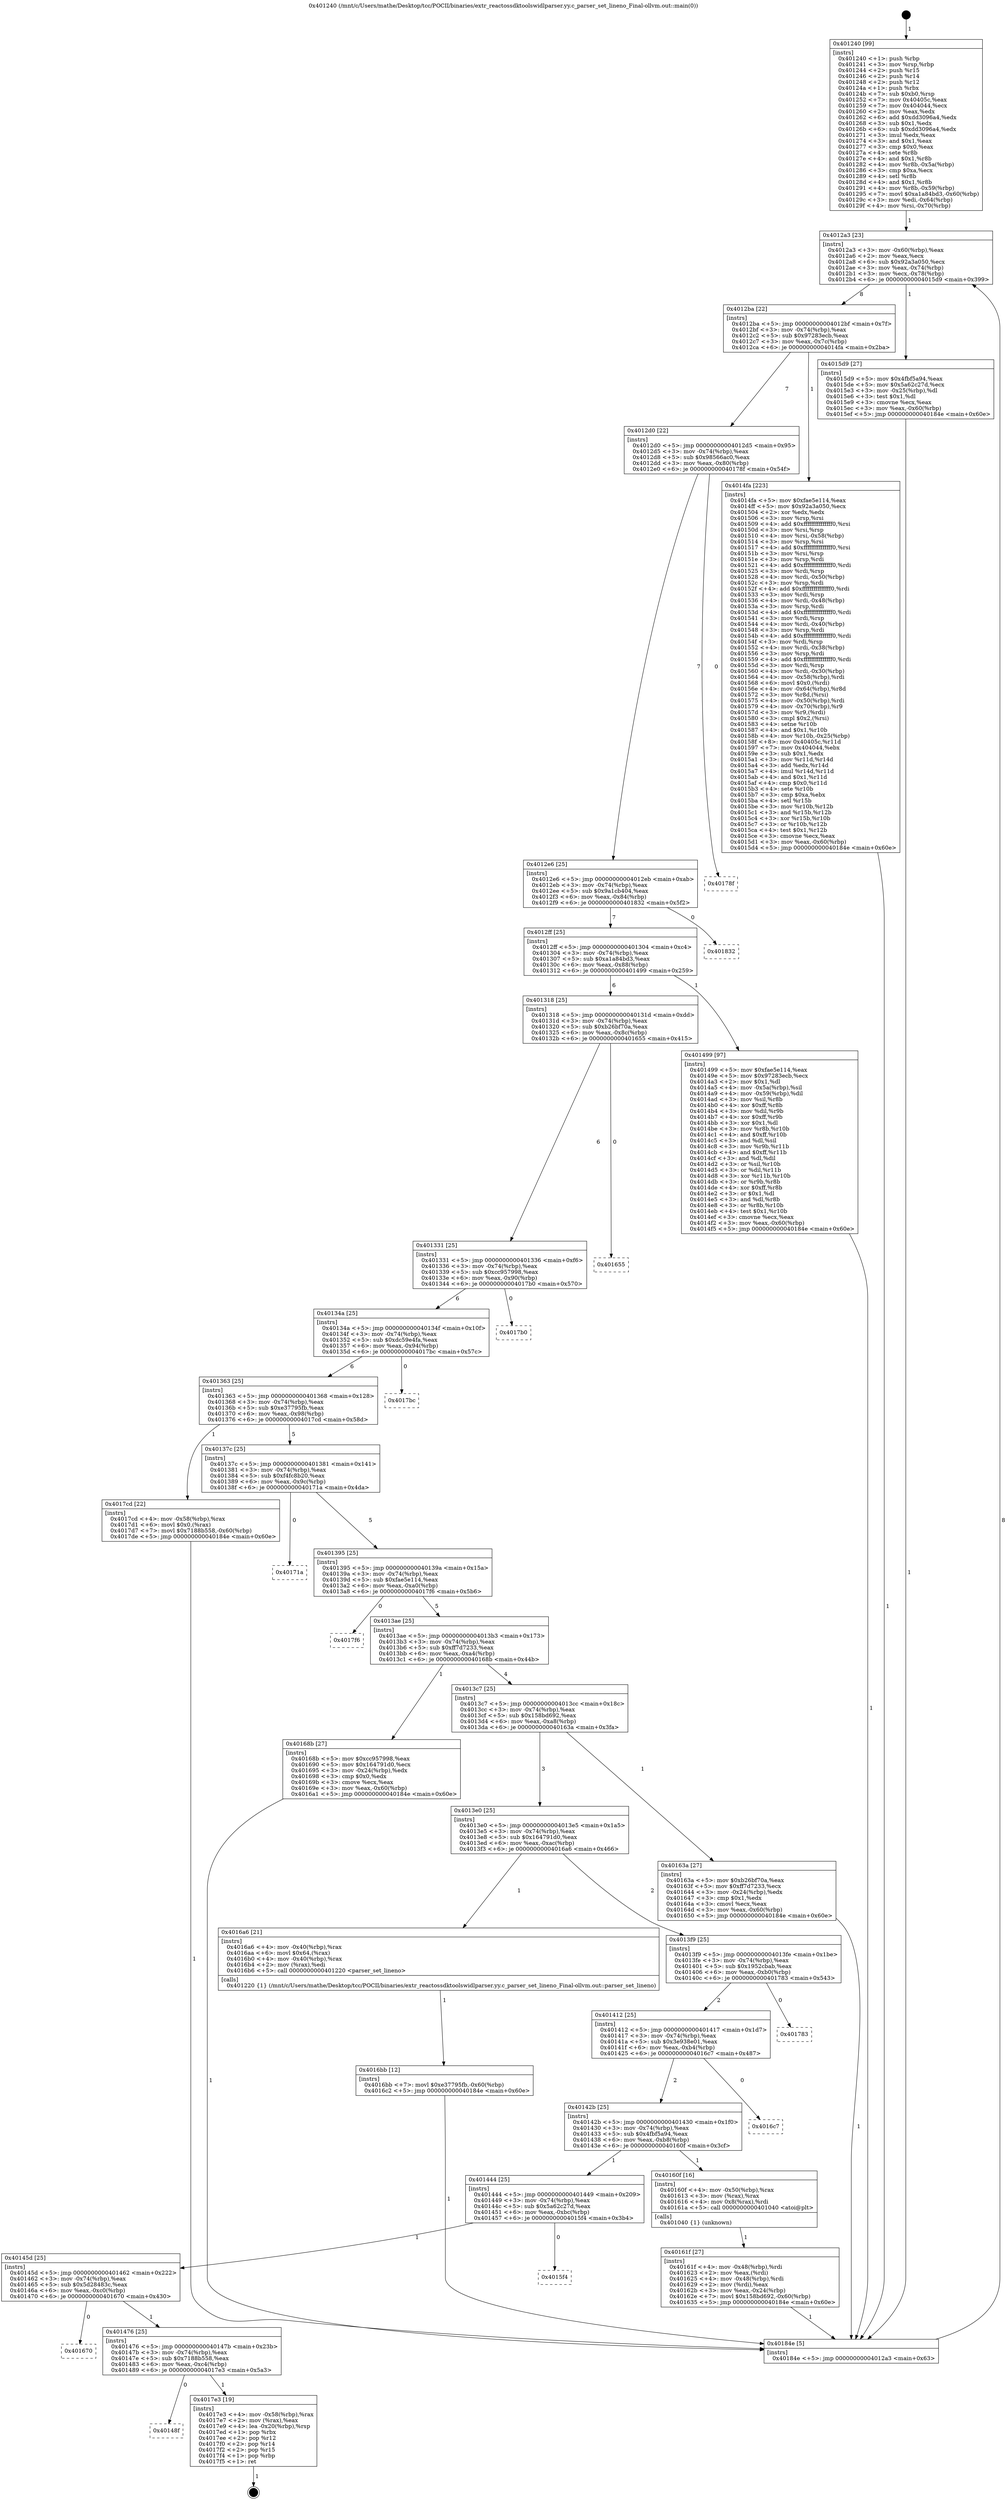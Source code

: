 digraph "0x401240" {
  label = "0x401240 (/mnt/c/Users/mathe/Desktop/tcc/POCII/binaries/extr_reactossdktoolswidlparser.yy.c_parser_set_lineno_Final-ollvm.out::main(0))"
  labelloc = "t"
  node[shape=record]

  Entry [label="",width=0.3,height=0.3,shape=circle,fillcolor=black,style=filled]
  "0x4012a3" [label="{
     0x4012a3 [23]\l
     | [instrs]\l
     &nbsp;&nbsp;0x4012a3 \<+3\>: mov -0x60(%rbp),%eax\l
     &nbsp;&nbsp;0x4012a6 \<+2\>: mov %eax,%ecx\l
     &nbsp;&nbsp;0x4012a8 \<+6\>: sub $0x92a3a050,%ecx\l
     &nbsp;&nbsp;0x4012ae \<+3\>: mov %eax,-0x74(%rbp)\l
     &nbsp;&nbsp;0x4012b1 \<+3\>: mov %ecx,-0x78(%rbp)\l
     &nbsp;&nbsp;0x4012b4 \<+6\>: je 00000000004015d9 \<main+0x399\>\l
  }"]
  "0x4015d9" [label="{
     0x4015d9 [27]\l
     | [instrs]\l
     &nbsp;&nbsp;0x4015d9 \<+5\>: mov $0x4fbf5a94,%eax\l
     &nbsp;&nbsp;0x4015de \<+5\>: mov $0x5a62c27d,%ecx\l
     &nbsp;&nbsp;0x4015e3 \<+3\>: mov -0x25(%rbp),%dl\l
     &nbsp;&nbsp;0x4015e6 \<+3\>: test $0x1,%dl\l
     &nbsp;&nbsp;0x4015e9 \<+3\>: cmovne %ecx,%eax\l
     &nbsp;&nbsp;0x4015ec \<+3\>: mov %eax,-0x60(%rbp)\l
     &nbsp;&nbsp;0x4015ef \<+5\>: jmp 000000000040184e \<main+0x60e\>\l
  }"]
  "0x4012ba" [label="{
     0x4012ba [22]\l
     | [instrs]\l
     &nbsp;&nbsp;0x4012ba \<+5\>: jmp 00000000004012bf \<main+0x7f\>\l
     &nbsp;&nbsp;0x4012bf \<+3\>: mov -0x74(%rbp),%eax\l
     &nbsp;&nbsp;0x4012c2 \<+5\>: sub $0x97283ecb,%eax\l
     &nbsp;&nbsp;0x4012c7 \<+3\>: mov %eax,-0x7c(%rbp)\l
     &nbsp;&nbsp;0x4012ca \<+6\>: je 00000000004014fa \<main+0x2ba\>\l
  }"]
  Exit [label="",width=0.3,height=0.3,shape=circle,fillcolor=black,style=filled,peripheries=2]
  "0x4014fa" [label="{
     0x4014fa [223]\l
     | [instrs]\l
     &nbsp;&nbsp;0x4014fa \<+5\>: mov $0xfae5e114,%eax\l
     &nbsp;&nbsp;0x4014ff \<+5\>: mov $0x92a3a050,%ecx\l
     &nbsp;&nbsp;0x401504 \<+2\>: xor %edx,%edx\l
     &nbsp;&nbsp;0x401506 \<+3\>: mov %rsp,%rsi\l
     &nbsp;&nbsp;0x401509 \<+4\>: add $0xfffffffffffffff0,%rsi\l
     &nbsp;&nbsp;0x40150d \<+3\>: mov %rsi,%rsp\l
     &nbsp;&nbsp;0x401510 \<+4\>: mov %rsi,-0x58(%rbp)\l
     &nbsp;&nbsp;0x401514 \<+3\>: mov %rsp,%rsi\l
     &nbsp;&nbsp;0x401517 \<+4\>: add $0xfffffffffffffff0,%rsi\l
     &nbsp;&nbsp;0x40151b \<+3\>: mov %rsi,%rsp\l
     &nbsp;&nbsp;0x40151e \<+3\>: mov %rsp,%rdi\l
     &nbsp;&nbsp;0x401521 \<+4\>: add $0xfffffffffffffff0,%rdi\l
     &nbsp;&nbsp;0x401525 \<+3\>: mov %rdi,%rsp\l
     &nbsp;&nbsp;0x401528 \<+4\>: mov %rdi,-0x50(%rbp)\l
     &nbsp;&nbsp;0x40152c \<+3\>: mov %rsp,%rdi\l
     &nbsp;&nbsp;0x40152f \<+4\>: add $0xfffffffffffffff0,%rdi\l
     &nbsp;&nbsp;0x401533 \<+3\>: mov %rdi,%rsp\l
     &nbsp;&nbsp;0x401536 \<+4\>: mov %rdi,-0x48(%rbp)\l
     &nbsp;&nbsp;0x40153a \<+3\>: mov %rsp,%rdi\l
     &nbsp;&nbsp;0x40153d \<+4\>: add $0xfffffffffffffff0,%rdi\l
     &nbsp;&nbsp;0x401541 \<+3\>: mov %rdi,%rsp\l
     &nbsp;&nbsp;0x401544 \<+4\>: mov %rdi,-0x40(%rbp)\l
     &nbsp;&nbsp;0x401548 \<+3\>: mov %rsp,%rdi\l
     &nbsp;&nbsp;0x40154b \<+4\>: add $0xfffffffffffffff0,%rdi\l
     &nbsp;&nbsp;0x40154f \<+3\>: mov %rdi,%rsp\l
     &nbsp;&nbsp;0x401552 \<+4\>: mov %rdi,-0x38(%rbp)\l
     &nbsp;&nbsp;0x401556 \<+3\>: mov %rsp,%rdi\l
     &nbsp;&nbsp;0x401559 \<+4\>: add $0xfffffffffffffff0,%rdi\l
     &nbsp;&nbsp;0x40155d \<+3\>: mov %rdi,%rsp\l
     &nbsp;&nbsp;0x401560 \<+4\>: mov %rdi,-0x30(%rbp)\l
     &nbsp;&nbsp;0x401564 \<+4\>: mov -0x58(%rbp),%rdi\l
     &nbsp;&nbsp;0x401568 \<+6\>: movl $0x0,(%rdi)\l
     &nbsp;&nbsp;0x40156e \<+4\>: mov -0x64(%rbp),%r8d\l
     &nbsp;&nbsp;0x401572 \<+3\>: mov %r8d,(%rsi)\l
     &nbsp;&nbsp;0x401575 \<+4\>: mov -0x50(%rbp),%rdi\l
     &nbsp;&nbsp;0x401579 \<+4\>: mov -0x70(%rbp),%r9\l
     &nbsp;&nbsp;0x40157d \<+3\>: mov %r9,(%rdi)\l
     &nbsp;&nbsp;0x401580 \<+3\>: cmpl $0x2,(%rsi)\l
     &nbsp;&nbsp;0x401583 \<+4\>: setne %r10b\l
     &nbsp;&nbsp;0x401587 \<+4\>: and $0x1,%r10b\l
     &nbsp;&nbsp;0x40158b \<+4\>: mov %r10b,-0x25(%rbp)\l
     &nbsp;&nbsp;0x40158f \<+8\>: mov 0x40405c,%r11d\l
     &nbsp;&nbsp;0x401597 \<+7\>: mov 0x404044,%ebx\l
     &nbsp;&nbsp;0x40159e \<+3\>: sub $0x1,%edx\l
     &nbsp;&nbsp;0x4015a1 \<+3\>: mov %r11d,%r14d\l
     &nbsp;&nbsp;0x4015a4 \<+3\>: add %edx,%r14d\l
     &nbsp;&nbsp;0x4015a7 \<+4\>: imul %r14d,%r11d\l
     &nbsp;&nbsp;0x4015ab \<+4\>: and $0x1,%r11d\l
     &nbsp;&nbsp;0x4015af \<+4\>: cmp $0x0,%r11d\l
     &nbsp;&nbsp;0x4015b3 \<+4\>: sete %r10b\l
     &nbsp;&nbsp;0x4015b7 \<+3\>: cmp $0xa,%ebx\l
     &nbsp;&nbsp;0x4015ba \<+4\>: setl %r15b\l
     &nbsp;&nbsp;0x4015be \<+3\>: mov %r10b,%r12b\l
     &nbsp;&nbsp;0x4015c1 \<+3\>: and %r15b,%r12b\l
     &nbsp;&nbsp;0x4015c4 \<+3\>: xor %r15b,%r10b\l
     &nbsp;&nbsp;0x4015c7 \<+3\>: or %r10b,%r12b\l
     &nbsp;&nbsp;0x4015ca \<+4\>: test $0x1,%r12b\l
     &nbsp;&nbsp;0x4015ce \<+3\>: cmovne %ecx,%eax\l
     &nbsp;&nbsp;0x4015d1 \<+3\>: mov %eax,-0x60(%rbp)\l
     &nbsp;&nbsp;0x4015d4 \<+5\>: jmp 000000000040184e \<main+0x60e\>\l
  }"]
  "0x4012d0" [label="{
     0x4012d0 [22]\l
     | [instrs]\l
     &nbsp;&nbsp;0x4012d0 \<+5\>: jmp 00000000004012d5 \<main+0x95\>\l
     &nbsp;&nbsp;0x4012d5 \<+3\>: mov -0x74(%rbp),%eax\l
     &nbsp;&nbsp;0x4012d8 \<+5\>: sub $0x98566ac0,%eax\l
     &nbsp;&nbsp;0x4012dd \<+3\>: mov %eax,-0x80(%rbp)\l
     &nbsp;&nbsp;0x4012e0 \<+6\>: je 000000000040178f \<main+0x54f\>\l
  }"]
  "0x40148f" [label="{
     0x40148f\l
  }", style=dashed]
  "0x40178f" [label="{
     0x40178f\l
  }", style=dashed]
  "0x4012e6" [label="{
     0x4012e6 [25]\l
     | [instrs]\l
     &nbsp;&nbsp;0x4012e6 \<+5\>: jmp 00000000004012eb \<main+0xab\>\l
     &nbsp;&nbsp;0x4012eb \<+3\>: mov -0x74(%rbp),%eax\l
     &nbsp;&nbsp;0x4012ee \<+5\>: sub $0x9a1cb404,%eax\l
     &nbsp;&nbsp;0x4012f3 \<+6\>: mov %eax,-0x84(%rbp)\l
     &nbsp;&nbsp;0x4012f9 \<+6\>: je 0000000000401832 \<main+0x5f2\>\l
  }"]
  "0x4017e3" [label="{
     0x4017e3 [19]\l
     | [instrs]\l
     &nbsp;&nbsp;0x4017e3 \<+4\>: mov -0x58(%rbp),%rax\l
     &nbsp;&nbsp;0x4017e7 \<+2\>: mov (%rax),%eax\l
     &nbsp;&nbsp;0x4017e9 \<+4\>: lea -0x20(%rbp),%rsp\l
     &nbsp;&nbsp;0x4017ed \<+1\>: pop %rbx\l
     &nbsp;&nbsp;0x4017ee \<+2\>: pop %r12\l
     &nbsp;&nbsp;0x4017f0 \<+2\>: pop %r14\l
     &nbsp;&nbsp;0x4017f2 \<+2\>: pop %r15\l
     &nbsp;&nbsp;0x4017f4 \<+1\>: pop %rbp\l
     &nbsp;&nbsp;0x4017f5 \<+1\>: ret\l
  }"]
  "0x401832" [label="{
     0x401832\l
  }", style=dashed]
  "0x4012ff" [label="{
     0x4012ff [25]\l
     | [instrs]\l
     &nbsp;&nbsp;0x4012ff \<+5\>: jmp 0000000000401304 \<main+0xc4\>\l
     &nbsp;&nbsp;0x401304 \<+3\>: mov -0x74(%rbp),%eax\l
     &nbsp;&nbsp;0x401307 \<+5\>: sub $0xa1a84bd3,%eax\l
     &nbsp;&nbsp;0x40130c \<+6\>: mov %eax,-0x88(%rbp)\l
     &nbsp;&nbsp;0x401312 \<+6\>: je 0000000000401499 \<main+0x259\>\l
  }"]
  "0x401476" [label="{
     0x401476 [25]\l
     | [instrs]\l
     &nbsp;&nbsp;0x401476 \<+5\>: jmp 000000000040147b \<main+0x23b\>\l
     &nbsp;&nbsp;0x40147b \<+3\>: mov -0x74(%rbp),%eax\l
     &nbsp;&nbsp;0x40147e \<+5\>: sub $0x7188b558,%eax\l
     &nbsp;&nbsp;0x401483 \<+6\>: mov %eax,-0xc4(%rbp)\l
     &nbsp;&nbsp;0x401489 \<+6\>: je 00000000004017e3 \<main+0x5a3\>\l
  }"]
  "0x401499" [label="{
     0x401499 [97]\l
     | [instrs]\l
     &nbsp;&nbsp;0x401499 \<+5\>: mov $0xfae5e114,%eax\l
     &nbsp;&nbsp;0x40149e \<+5\>: mov $0x97283ecb,%ecx\l
     &nbsp;&nbsp;0x4014a3 \<+2\>: mov $0x1,%dl\l
     &nbsp;&nbsp;0x4014a5 \<+4\>: mov -0x5a(%rbp),%sil\l
     &nbsp;&nbsp;0x4014a9 \<+4\>: mov -0x59(%rbp),%dil\l
     &nbsp;&nbsp;0x4014ad \<+3\>: mov %sil,%r8b\l
     &nbsp;&nbsp;0x4014b0 \<+4\>: xor $0xff,%r8b\l
     &nbsp;&nbsp;0x4014b4 \<+3\>: mov %dil,%r9b\l
     &nbsp;&nbsp;0x4014b7 \<+4\>: xor $0xff,%r9b\l
     &nbsp;&nbsp;0x4014bb \<+3\>: xor $0x1,%dl\l
     &nbsp;&nbsp;0x4014be \<+3\>: mov %r8b,%r10b\l
     &nbsp;&nbsp;0x4014c1 \<+4\>: and $0xff,%r10b\l
     &nbsp;&nbsp;0x4014c5 \<+3\>: and %dl,%sil\l
     &nbsp;&nbsp;0x4014c8 \<+3\>: mov %r9b,%r11b\l
     &nbsp;&nbsp;0x4014cb \<+4\>: and $0xff,%r11b\l
     &nbsp;&nbsp;0x4014cf \<+3\>: and %dl,%dil\l
     &nbsp;&nbsp;0x4014d2 \<+3\>: or %sil,%r10b\l
     &nbsp;&nbsp;0x4014d5 \<+3\>: or %dil,%r11b\l
     &nbsp;&nbsp;0x4014d8 \<+3\>: xor %r11b,%r10b\l
     &nbsp;&nbsp;0x4014db \<+3\>: or %r9b,%r8b\l
     &nbsp;&nbsp;0x4014de \<+4\>: xor $0xff,%r8b\l
     &nbsp;&nbsp;0x4014e2 \<+3\>: or $0x1,%dl\l
     &nbsp;&nbsp;0x4014e5 \<+3\>: and %dl,%r8b\l
     &nbsp;&nbsp;0x4014e8 \<+3\>: or %r8b,%r10b\l
     &nbsp;&nbsp;0x4014eb \<+4\>: test $0x1,%r10b\l
     &nbsp;&nbsp;0x4014ef \<+3\>: cmovne %ecx,%eax\l
     &nbsp;&nbsp;0x4014f2 \<+3\>: mov %eax,-0x60(%rbp)\l
     &nbsp;&nbsp;0x4014f5 \<+5\>: jmp 000000000040184e \<main+0x60e\>\l
  }"]
  "0x401318" [label="{
     0x401318 [25]\l
     | [instrs]\l
     &nbsp;&nbsp;0x401318 \<+5\>: jmp 000000000040131d \<main+0xdd\>\l
     &nbsp;&nbsp;0x40131d \<+3\>: mov -0x74(%rbp),%eax\l
     &nbsp;&nbsp;0x401320 \<+5\>: sub $0xb26bf70a,%eax\l
     &nbsp;&nbsp;0x401325 \<+6\>: mov %eax,-0x8c(%rbp)\l
     &nbsp;&nbsp;0x40132b \<+6\>: je 0000000000401655 \<main+0x415\>\l
  }"]
  "0x40184e" [label="{
     0x40184e [5]\l
     | [instrs]\l
     &nbsp;&nbsp;0x40184e \<+5\>: jmp 00000000004012a3 \<main+0x63\>\l
  }"]
  "0x401240" [label="{
     0x401240 [99]\l
     | [instrs]\l
     &nbsp;&nbsp;0x401240 \<+1\>: push %rbp\l
     &nbsp;&nbsp;0x401241 \<+3\>: mov %rsp,%rbp\l
     &nbsp;&nbsp;0x401244 \<+2\>: push %r15\l
     &nbsp;&nbsp;0x401246 \<+2\>: push %r14\l
     &nbsp;&nbsp;0x401248 \<+2\>: push %r12\l
     &nbsp;&nbsp;0x40124a \<+1\>: push %rbx\l
     &nbsp;&nbsp;0x40124b \<+7\>: sub $0xb0,%rsp\l
     &nbsp;&nbsp;0x401252 \<+7\>: mov 0x40405c,%eax\l
     &nbsp;&nbsp;0x401259 \<+7\>: mov 0x404044,%ecx\l
     &nbsp;&nbsp;0x401260 \<+2\>: mov %eax,%edx\l
     &nbsp;&nbsp;0x401262 \<+6\>: add $0xdd3096a4,%edx\l
     &nbsp;&nbsp;0x401268 \<+3\>: sub $0x1,%edx\l
     &nbsp;&nbsp;0x40126b \<+6\>: sub $0xdd3096a4,%edx\l
     &nbsp;&nbsp;0x401271 \<+3\>: imul %edx,%eax\l
     &nbsp;&nbsp;0x401274 \<+3\>: and $0x1,%eax\l
     &nbsp;&nbsp;0x401277 \<+3\>: cmp $0x0,%eax\l
     &nbsp;&nbsp;0x40127a \<+4\>: sete %r8b\l
     &nbsp;&nbsp;0x40127e \<+4\>: and $0x1,%r8b\l
     &nbsp;&nbsp;0x401282 \<+4\>: mov %r8b,-0x5a(%rbp)\l
     &nbsp;&nbsp;0x401286 \<+3\>: cmp $0xa,%ecx\l
     &nbsp;&nbsp;0x401289 \<+4\>: setl %r8b\l
     &nbsp;&nbsp;0x40128d \<+4\>: and $0x1,%r8b\l
     &nbsp;&nbsp;0x401291 \<+4\>: mov %r8b,-0x59(%rbp)\l
     &nbsp;&nbsp;0x401295 \<+7\>: movl $0xa1a84bd3,-0x60(%rbp)\l
     &nbsp;&nbsp;0x40129c \<+3\>: mov %edi,-0x64(%rbp)\l
     &nbsp;&nbsp;0x40129f \<+4\>: mov %rsi,-0x70(%rbp)\l
  }"]
  "0x401670" [label="{
     0x401670\l
  }", style=dashed]
  "0x401655" [label="{
     0x401655\l
  }", style=dashed]
  "0x401331" [label="{
     0x401331 [25]\l
     | [instrs]\l
     &nbsp;&nbsp;0x401331 \<+5\>: jmp 0000000000401336 \<main+0xf6\>\l
     &nbsp;&nbsp;0x401336 \<+3\>: mov -0x74(%rbp),%eax\l
     &nbsp;&nbsp;0x401339 \<+5\>: sub $0xcc957998,%eax\l
     &nbsp;&nbsp;0x40133e \<+6\>: mov %eax,-0x90(%rbp)\l
     &nbsp;&nbsp;0x401344 \<+6\>: je 00000000004017b0 \<main+0x570\>\l
  }"]
  "0x40145d" [label="{
     0x40145d [25]\l
     | [instrs]\l
     &nbsp;&nbsp;0x40145d \<+5\>: jmp 0000000000401462 \<main+0x222\>\l
     &nbsp;&nbsp;0x401462 \<+3\>: mov -0x74(%rbp),%eax\l
     &nbsp;&nbsp;0x401465 \<+5\>: sub $0x5d28483c,%eax\l
     &nbsp;&nbsp;0x40146a \<+6\>: mov %eax,-0xc0(%rbp)\l
     &nbsp;&nbsp;0x401470 \<+6\>: je 0000000000401670 \<main+0x430\>\l
  }"]
  "0x4017b0" [label="{
     0x4017b0\l
  }", style=dashed]
  "0x40134a" [label="{
     0x40134a [25]\l
     | [instrs]\l
     &nbsp;&nbsp;0x40134a \<+5\>: jmp 000000000040134f \<main+0x10f\>\l
     &nbsp;&nbsp;0x40134f \<+3\>: mov -0x74(%rbp),%eax\l
     &nbsp;&nbsp;0x401352 \<+5\>: sub $0xdc59e4fa,%eax\l
     &nbsp;&nbsp;0x401357 \<+6\>: mov %eax,-0x94(%rbp)\l
     &nbsp;&nbsp;0x40135d \<+6\>: je 00000000004017bc \<main+0x57c\>\l
  }"]
  "0x4015f4" [label="{
     0x4015f4\l
  }", style=dashed]
  "0x4017bc" [label="{
     0x4017bc\l
  }", style=dashed]
  "0x401363" [label="{
     0x401363 [25]\l
     | [instrs]\l
     &nbsp;&nbsp;0x401363 \<+5\>: jmp 0000000000401368 \<main+0x128\>\l
     &nbsp;&nbsp;0x401368 \<+3\>: mov -0x74(%rbp),%eax\l
     &nbsp;&nbsp;0x40136b \<+5\>: sub $0xe37795fb,%eax\l
     &nbsp;&nbsp;0x401370 \<+6\>: mov %eax,-0x98(%rbp)\l
     &nbsp;&nbsp;0x401376 \<+6\>: je 00000000004017cd \<main+0x58d\>\l
  }"]
  "0x4016bb" [label="{
     0x4016bb [12]\l
     | [instrs]\l
     &nbsp;&nbsp;0x4016bb \<+7\>: movl $0xe37795fb,-0x60(%rbp)\l
     &nbsp;&nbsp;0x4016c2 \<+5\>: jmp 000000000040184e \<main+0x60e\>\l
  }"]
  "0x4017cd" [label="{
     0x4017cd [22]\l
     | [instrs]\l
     &nbsp;&nbsp;0x4017cd \<+4\>: mov -0x58(%rbp),%rax\l
     &nbsp;&nbsp;0x4017d1 \<+6\>: movl $0x0,(%rax)\l
     &nbsp;&nbsp;0x4017d7 \<+7\>: movl $0x7188b558,-0x60(%rbp)\l
     &nbsp;&nbsp;0x4017de \<+5\>: jmp 000000000040184e \<main+0x60e\>\l
  }"]
  "0x40137c" [label="{
     0x40137c [25]\l
     | [instrs]\l
     &nbsp;&nbsp;0x40137c \<+5\>: jmp 0000000000401381 \<main+0x141\>\l
     &nbsp;&nbsp;0x401381 \<+3\>: mov -0x74(%rbp),%eax\l
     &nbsp;&nbsp;0x401384 \<+5\>: sub $0xf4fc8b20,%eax\l
     &nbsp;&nbsp;0x401389 \<+6\>: mov %eax,-0x9c(%rbp)\l
     &nbsp;&nbsp;0x40138f \<+6\>: je 000000000040171a \<main+0x4da\>\l
  }"]
  "0x40161f" [label="{
     0x40161f [27]\l
     | [instrs]\l
     &nbsp;&nbsp;0x40161f \<+4\>: mov -0x48(%rbp),%rdi\l
     &nbsp;&nbsp;0x401623 \<+2\>: mov %eax,(%rdi)\l
     &nbsp;&nbsp;0x401625 \<+4\>: mov -0x48(%rbp),%rdi\l
     &nbsp;&nbsp;0x401629 \<+2\>: mov (%rdi),%eax\l
     &nbsp;&nbsp;0x40162b \<+3\>: mov %eax,-0x24(%rbp)\l
     &nbsp;&nbsp;0x40162e \<+7\>: movl $0x158bd692,-0x60(%rbp)\l
     &nbsp;&nbsp;0x401635 \<+5\>: jmp 000000000040184e \<main+0x60e\>\l
  }"]
  "0x40171a" [label="{
     0x40171a\l
  }", style=dashed]
  "0x401395" [label="{
     0x401395 [25]\l
     | [instrs]\l
     &nbsp;&nbsp;0x401395 \<+5\>: jmp 000000000040139a \<main+0x15a\>\l
     &nbsp;&nbsp;0x40139a \<+3\>: mov -0x74(%rbp),%eax\l
     &nbsp;&nbsp;0x40139d \<+5\>: sub $0xfae5e114,%eax\l
     &nbsp;&nbsp;0x4013a2 \<+6\>: mov %eax,-0xa0(%rbp)\l
     &nbsp;&nbsp;0x4013a8 \<+6\>: je 00000000004017f6 \<main+0x5b6\>\l
  }"]
  "0x401444" [label="{
     0x401444 [25]\l
     | [instrs]\l
     &nbsp;&nbsp;0x401444 \<+5\>: jmp 0000000000401449 \<main+0x209\>\l
     &nbsp;&nbsp;0x401449 \<+3\>: mov -0x74(%rbp),%eax\l
     &nbsp;&nbsp;0x40144c \<+5\>: sub $0x5a62c27d,%eax\l
     &nbsp;&nbsp;0x401451 \<+6\>: mov %eax,-0xbc(%rbp)\l
     &nbsp;&nbsp;0x401457 \<+6\>: je 00000000004015f4 \<main+0x3b4\>\l
  }"]
  "0x4017f6" [label="{
     0x4017f6\l
  }", style=dashed]
  "0x4013ae" [label="{
     0x4013ae [25]\l
     | [instrs]\l
     &nbsp;&nbsp;0x4013ae \<+5\>: jmp 00000000004013b3 \<main+0x173\>\l
     &nbsp;&nbsp;0x4013b3 \<+3\>: mov -0x74(%rbp),%eax\l
     &nbsp;&nbsp;0x4013b6 \<+5\>: sub $0xff7d7233,%eax\l
     &nbsp;&nbsp;0x4013bb \<+6\>: mov %eax,-0xa4(%rbp)\l
     &nbsp;&nbsp;0x4013c1 \<+6\>: je 000000000040168b \<main+0x44b\>\l
  }"]
  "0x40160f" [label="{
     0x40160f [16]\l
     | [instrs]\l
     &nbsp;&nbsp;0x40160f \<+4\>: mov -0x50(%rbp),%rax\l
     &nbsp;&nbsp;0x401613 \<+3\>: mov (%rax),%rax\l
     &nbsp;&nbsp;0x401616 \<+4\>: mov 0x8(%rax),%rdi\l
     &nbsp;&nbsp;0x40161a \<+5\>: call 0000000000401040 \<atoi@plt\>\l
     | [calls]\l
     &nbsp;&nbsp;0x401040 \{1\} (unknown)\l
  }"]
  "0x40168b" [label="{
     0x40168b [27]\l
     | [instrs]\l
     &nbsp;&nbsp;0x40168b \<+5\>: mov $0xcc957998,%eax\l
     &nbsp;&nbsp;0x401690 \<+5\>: mov $0x164791d0,%ecx\l
     &nbsp;&nbsp;0x401695 \<+3\>: mov -0x24(%rbp),%edx\l
     &nbsp;&nbsp;0x401698 \<+3\>: cmp $0x0,%edx\l
     &nbsp;&nbsp;0x40169b \<+3\>: cmove %ecx,%eax\l
     &nbsp;&nbsp;0x40169e \<+3\>: mov %eax,-0x60(%rbp)\l
     &nbsp;&nbsp;0x4016a1 \<+5\>: jmp 000000000040184e \<main+0x60e\>\l
  }"]
  "0x4013c7" [label="{
     0x4013c7 [25]\l
     | [instrs]\l
     &nbsp;&nbsp;0x4013c7 \<+5\>: jmp 00000000004013cc \<main+0x18c\>\l
     &nbsp;&nbsp;0x4013cc \<+3\>: mov -0x74(%rbp),%eax\l
     &nbsp;&nbsp;0x4013cf \<+5\>: sub $0x158bd692,%eax\l
     &nbsp;&nbsp;0x4013d4 \<+6\>: mov %eax,-0xa8(%rbp)\l
     &nbsp;&nbsp;0x4013da \<+6\>: je 000000000040163a \<main+0x3fa\>\l
  }"]
  "0x40142b" [label="{
     0x40142b [25]\l
     | [instrs]\l
     &nbsp;&nbsp;0x40142b \<+5\>: jmp 0000000000401430 \<main+0x1f0\>\l
     &nbsp;&nbsp;0x401430 \<+3\>: mov -0x74(%rbp),%eax\l
     &nbsp;&nbsp;0x401433 \<+5\>: sub $0x4fbf5a94,%eax\l
     &nbsp;&nbsp;0x401438 \<+6\>: mov %eax,-0xb8(%rbp)\l
     &nbsp;&nbsp;0x40143e \<+6\>: je 000000000040160f \<main+0x3cf\>\l
  }"]
  "0x40163a" [label="{
     0x40163a [27]\l
     | [instrs]\l
     &nbsp;&nbsp;0x40163a \<+5\>: mov $0xb26bf70a,%eax\l
     &nbsp;&nbsp;0x40163f \<+5\>: mov $0xff7d7233,%ecx\l
     &nbsp;&nbsp;0x401644 \<+3\>: mov -0x24(%rbp),%edx\l
     &nbsp;&nbsp;0x401647 \<+3\>: cmp $0x1,%edx\l
     &nbsp;&nbsp;0x40164a \<+3\>: cmovl %ecx,%eax\l
     &nbsp;&nbsp;0x40164d \<+3\>: mov %eax,-0x60(%rbp)\l
     &nbsp;&nbsp;0x401650 \<+5\>: jmp 000000000040184e \<main+0x60e\>\l
  }"]
  "0x4013e0" [label="{
     0x4013e0 [25]\l
     | [instrs]\l
     &nbsp;&nbsp;0x4013e0 \<+5\>: jmp 00000000004013e5 \<main+0x1a5\>\l
     &nbsp;&nbsp;0x4013e5 \<+3\>: mov -0x74(%rbp),%eax\l
     &nbsp;&nbsp;0x4013e8 \<+5\>: sub $0x164791d0,%eax\l
     &nbsp;&nbsp;0x4013ed \<+6\>: mov %eax,-0xac(%rbp)\l
     &nbsp;&nbsp;0x4013f3 \<+6\>: je 00000000004016a6 \<main+0x466\>\l
  }"]
  "0x4016c7" [label="{
     0x4016c7\l
  }", style=dashed]
  "0x4016a6" [label="{
     0x4016a6 [21]\l
     | [instrs]\l
     &nbsp;&nbsp;0x4016a6 \<+4\>: mov -0x40(%rbp),%rax\l
     &nbsp;&nbsp;0x4016aa \<+6\>: movl $0x64,(%rax)\l
     &nbsp;&nbsp;0x4016b0 \<+4\>: mov -0x40(%rbp),%rax\l
     &nbsp;&nbsp;0x4016b4 \<+2\>: mov (%rax),%edi\l
     &nbsp;&nbsp;0x4016b6 \<+5\>: call 0000000000401220 \<parser_set_lineno\>\l
     | [calls]\l
     &nbsp;&nbsp;0x401220 \{1\} (/mnt/c/Users/mathe/Desktop/tcc/POCII/binaries/extr_reactossdktoolswidlparser.yy.c_parser_set_lineno_Final-ollvm.out::parser_set_lineno)\l
  }"]
  "0x4013f9" [label="{
     0x4013f9 [25]\l
     | [instrs]\l
     &nbsp;&nbsp;0x4013f9 \<+5\>: jmp 00000000004013fe \<main+0x1be\>\l
     &nbsp;&nbsp;0x4013fe \<+3\>: mov -0x74(%rbp),%eax\l
     &nbsp;&nbsp;0x401401 \<+5\>: sub $0x1952cbab,%eax\l
     &nbsp;&nbsp;0x401406 \<+6\>: mov %eax,-0xb0(%rbp)\l
     &nbsp;&nbsp;0x40140c \<+6\>: je 0000000000401783 \<main+0x543\>\l
  }"]
  "0x401412" [label="{
     0x401412 [25]\l
     | [instrs]\l
     &nbsp;&nbsp;0x401412 \<+5\>: jmp 0000000000401417 \<main+0x1d7\>\l
     &nbsp;&nbsp;0x401417 \<+3\>: mov -0x74(%rbp),%eax\l
     &nbsp;&nbsp;0x40141a \<+5\>: sub $0x3e938e01,%eax\l
     &nbsp;&nbsp;0x40141f \<+6\>: mov %eax,-0xb4(%rbp)\l
     &nbsp;&nbsp;0x401425 \<+6\>: je 00000000004016c7 \<main+0x487\>\l
  }"]
  "0x401783" [label="{
     0x401783\l
  }", style=dashed]
  Entry -> "0x401240" [label=" 1"]
  "0x4012a3" -> "0x4015d9" [label=" 1"]
  "0x4012a3" -> "0x4012ba" [label=" 8"]
  "0x4017e3" -> Exit [label=" 1"]
  "0x4012ba" -> "0x4014fa" [label=" 1"]
  "0x4012ba" -> "0x4012d0" [label=" 7"]
  "0x401476" -> "0x40148f" [label=" 0"]
  "0x4012d0" -> "0x40178f" [label=" 0"]
  "0x4012d0" -> "0x4012e6" [label=" 7"]
  "0x401476" -> "0x4017e3" [label=" 1"]
  "0x4012e6" -> "0x401832" [label=" 0"]
  "0x4012e6" -> "0x4012ff" [label=" 7"]
  "0x40145d" -> "0x401476" [label=" 1"]
  "0x4012ff" -> "0x401499" [label=" 1"]
  "0x4012ff" -> "0x401318" [label=" 6"]
  "0x401499" -> "0x40184e" [label=" 1"]
  "0x401240" -> "0x4012a3" [label=" 1"]
  "0x40184e" -> "0x4012a3" [label=" 8"]
  "0x4014fa" -> "0x40184e" [label=" 1"]
  "0x4015d9" -> "0x40184e" [label=" 1"]
  "0x40145d" -> "0x401670" [label=" 0"]
  "0x401318" -> "0x401655" [label=" 0"]
  "0x401318" -> "0x401331" [label=" 6"]
  "0x401444" -> "0x40145d" [label=" 1"]
  "0x401331" -> "0x4017b0" [label=" 0"]
  "0x401331" -> "0x40134a" [label=" 6"]
  "0x401444" -> "0x4015f4" [label=" 0"]
  "0x40134a" -> "0x4017bc" [label=" 0"]
  "0x40134a" -> "0x401363" [label=" 6"]
  "0x4017cd" -> "0x40184e" [label=" 1"]
  "0x401363" -> "0x4017cd" [label=" 1"]
  "0x401363" -> "0x40137c" [label=" 5"]
  "0x4016bb" -> "0x40184e" [label=" 1"]
  "0x40137c" -> "0x40171a" [label=" 0"]
  "0x40137c" -> "0x401395" [label=" 5"]
  "0x4016a6" -> "0x4016bb" [label=" 1"]
  "0x401395" -> "0x4017f6" [label=" 0"]
  "0x401395" -> "0x4013ae" [label=" 5"]
  "0x40168b" -> "0x40184e" [label=" 1"]
  "0x4013ae" -> "0x40168b" [label=" 1"]
  "0x4013ae" -> "0x4013c7" [label=" 4"]
  "0x40163a" -> "0x40184e" [label=" 1"]
  "0x4013c7" -> "0x40163a" [label=" 1"]
  "0x4013c7" -> "0x4013e0" [label=" 3"]
  "0x40160f" -> "0x40161f" [label=" 1"]
  "0x4013e0" -> "0x4016a6" [label=" 1"]
  "0x4013e0" -> "0x4013f9" [label=" 2"]
  "0x40142b" -> "0x401444" [label=" 1"]
  "0x4013f9" -> "0x401783" [label=" 0"]
  "0x4013f9" -> "0x401412" [label=" 2"]
  "0x40142b" -> "0x40160f" [label=" 1"]
  "0x401412" -> "0x4016c7" [label=" 0"]
  "0x401412" -> "0x40142b" [label=" 2"]
  "0x40161f" -> "0x40184e" [label=" 1"]
}
